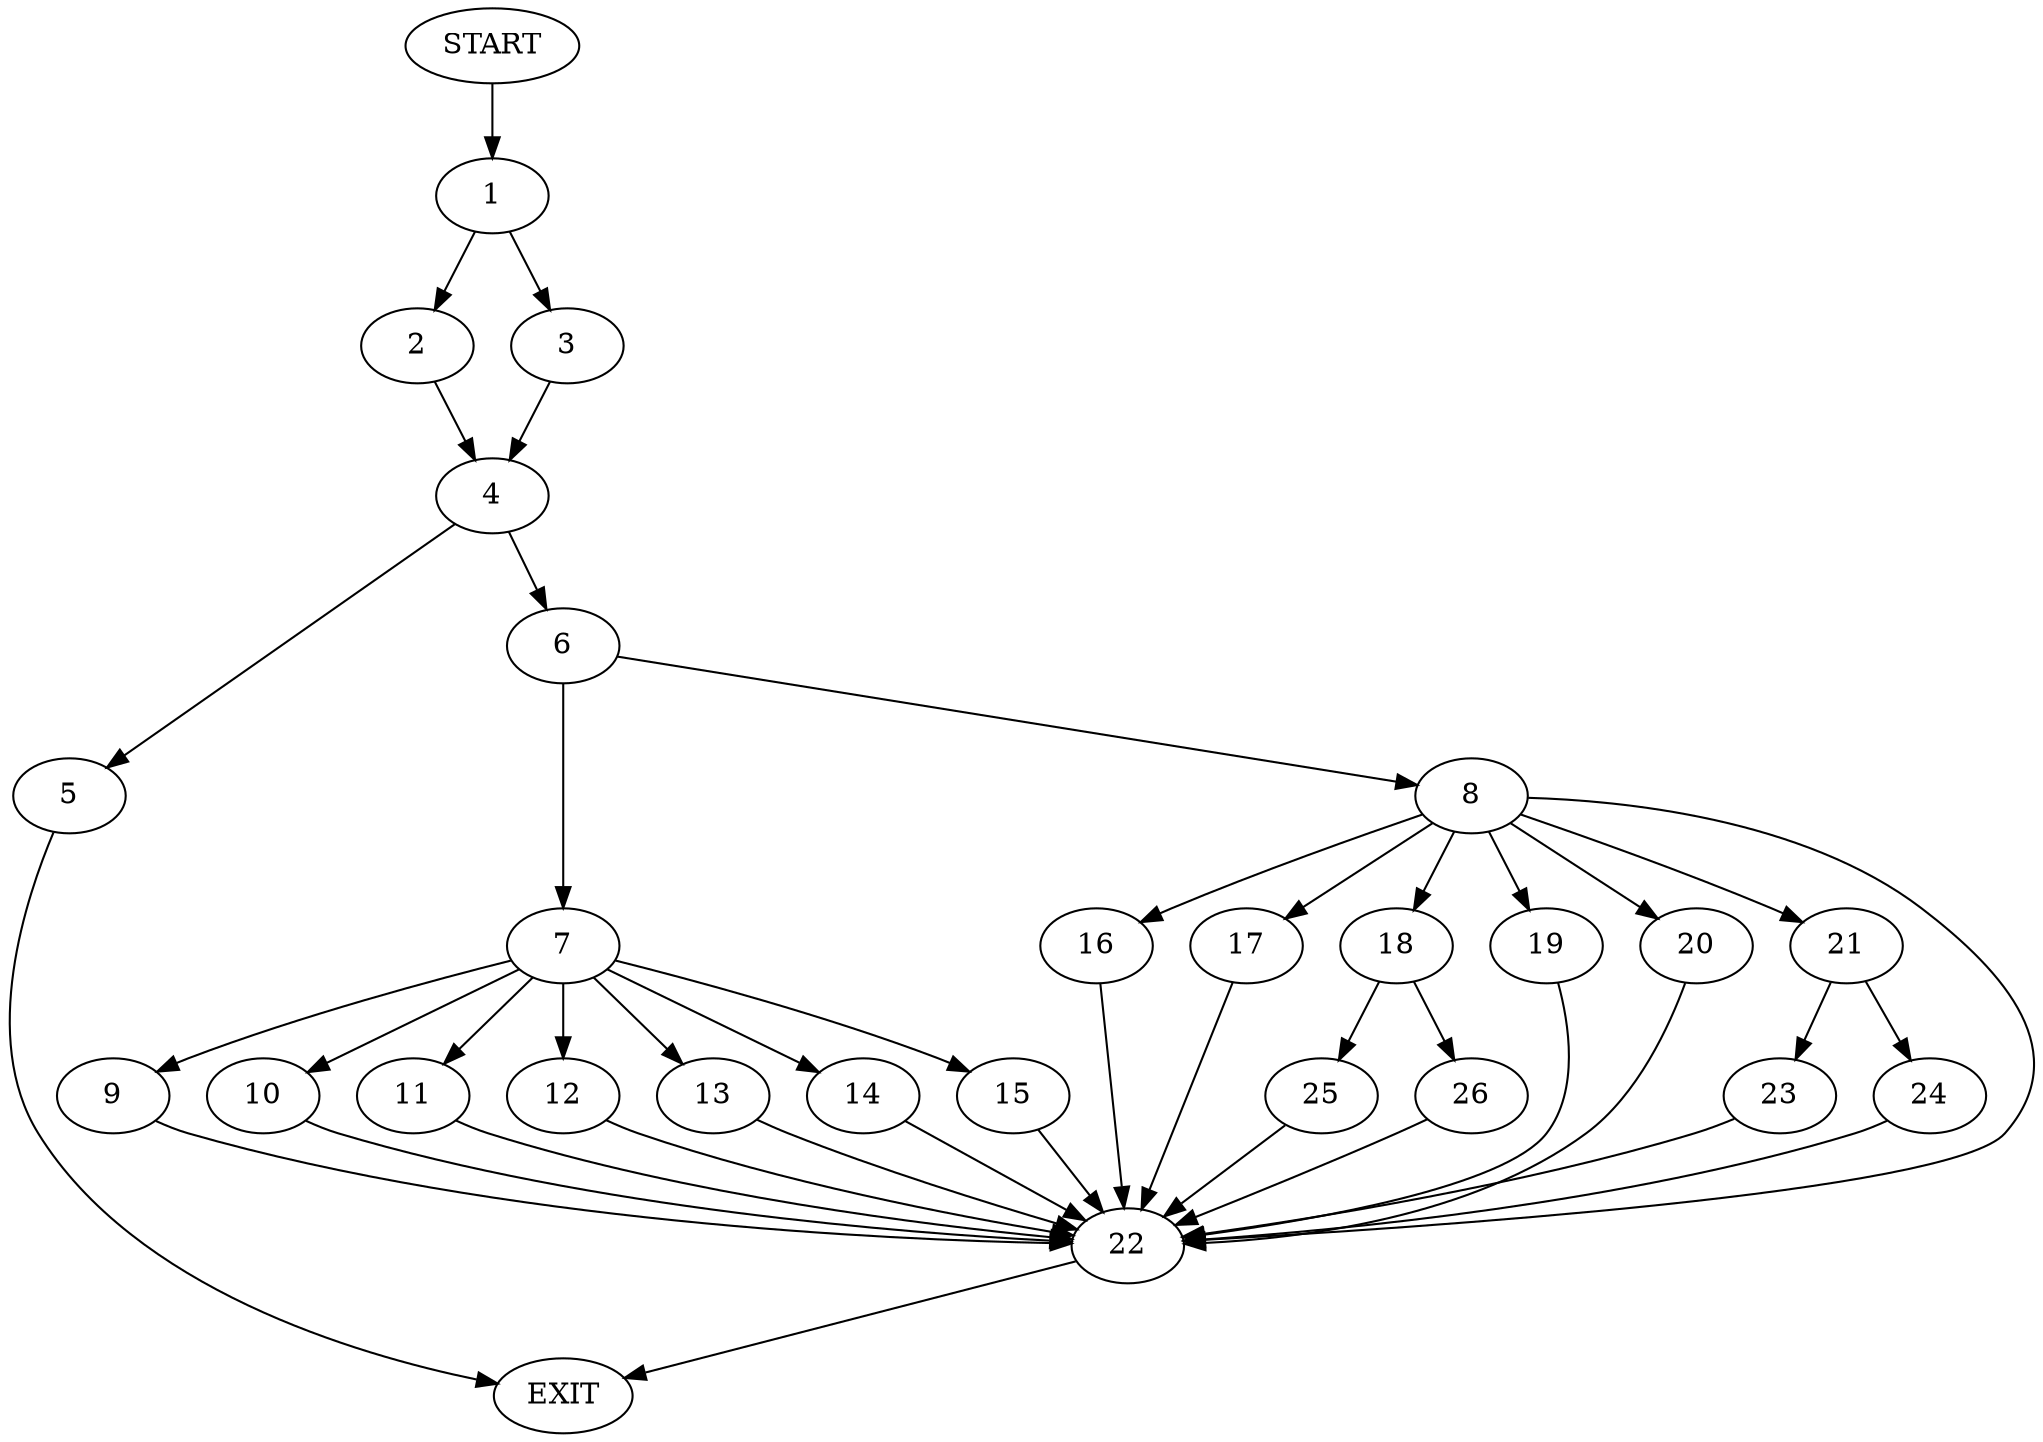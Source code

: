 digraph {
0 [label="START"]
27 [label="EXIT"]
0 -> 1
1 -> 2
1 -> 3
2 -> 4
3 -> 4
4 -> 5
4 -> 6
5 -> 27
6 -> 7
6 -> 8
7 -> 9
7 -> 10
7 -> 11
7 -> 12
7 -> 13
7 -> 14
7 -> 15
8 -> 16
8 -> 17
8 -> 18
8 -> 19
8 -> 20
8 -> 21
8 -> 22
11 -> 22
13 -> 22
10 -> 22
12 -> 22
14 -> 22
15 -> 22
9 -> 22
22 -> 27
20 -> 22
21 -> 23
21 -> 24
17 -> 22
18 -> 25
18 -> 26
16 -> 22
19 -> 22
26 -> 22
25 -> 22
23 -> 22
24 -> 22
}
